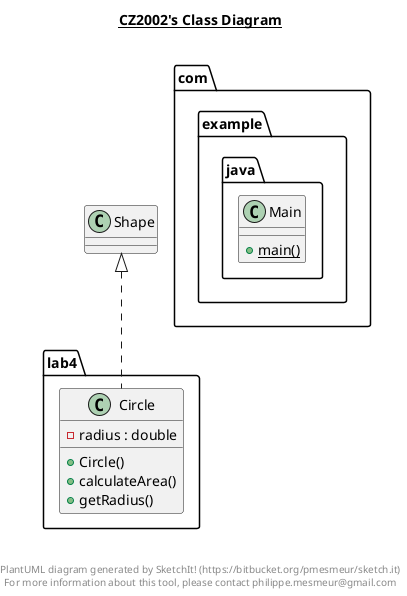 @startuml

title __CZ2002's Class Diagram__\n

  namespace com.example.java {
    class com.example.java.Main {
        {static} + main()
    }
  }
  

  namespace lab4 {
    class lab4.Circle {
        - radius : double
        + Circle()
        + calculateArea()
        + getRadius()
    }
  }
  

  lab4.Circle .up.|> Shape


right footer


PlantUML diagram generated by SketchIt! (https://bitbucket.org/pmesmeur/sketch.it)
For more information about this tool, please contact philippe.mesmeur@gmail.com
endfooter

@enduml
